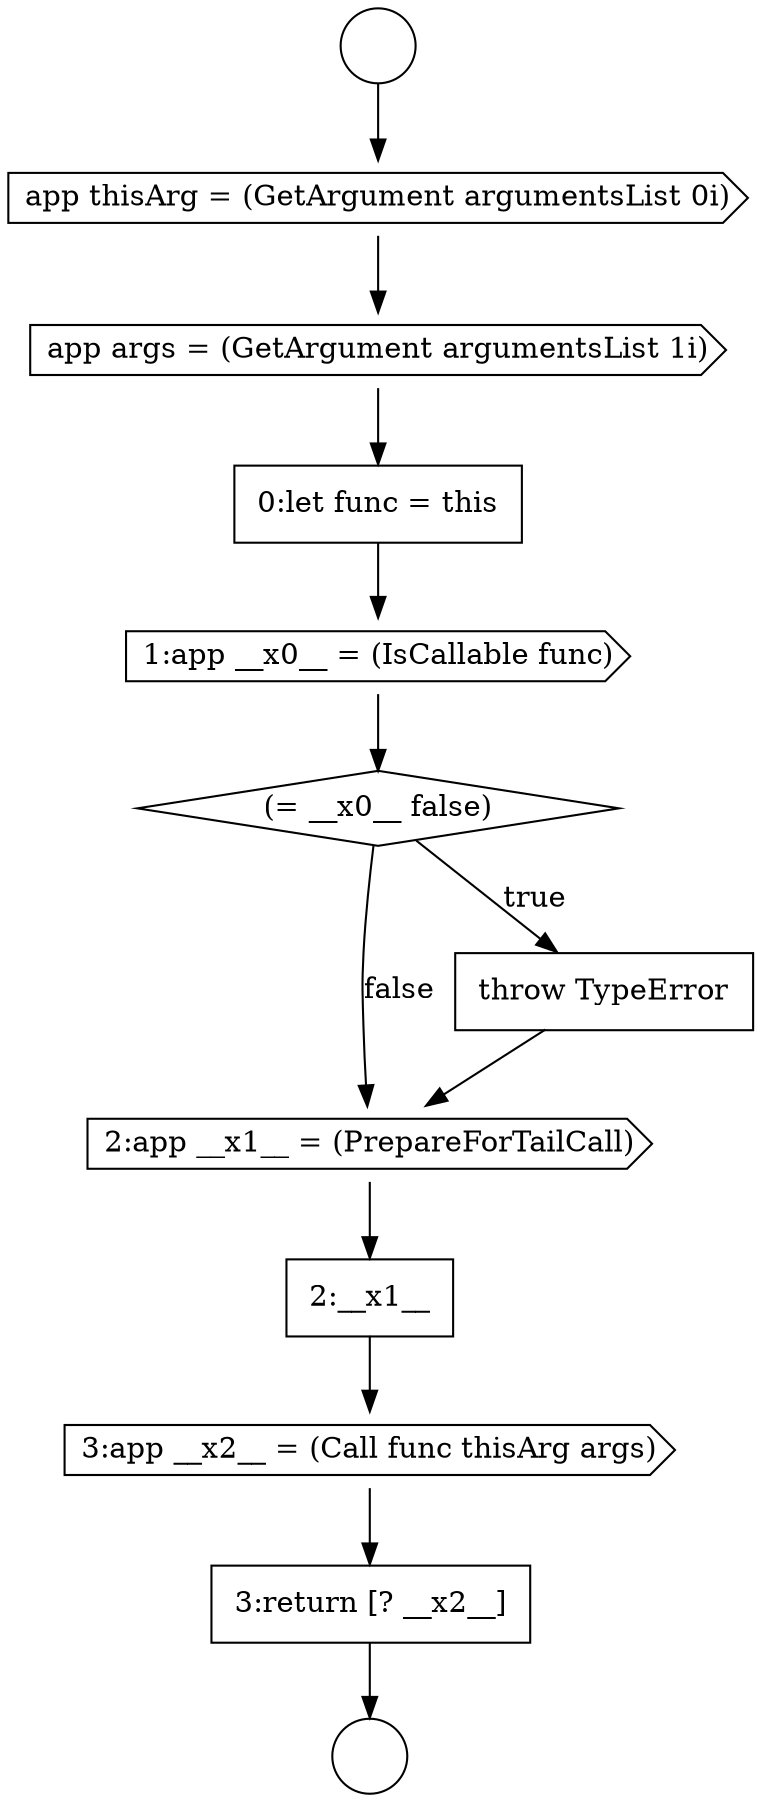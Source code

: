 digraph {
  node12356 [shape=cds, label=<<font color="black">app args = (GetArgument argumentsList 1i)</font>> color="black" fillcolor="white" style=filled]
  node12362 [shape=none, margin=0, label=<<font color="black">
    <table border="0" cellborder="1" cellspacing="0" cellpadding="10">
      <tr><td align="left">2:__x1__</td></tr>
    </table>
  </font>> color="black" fillcolor="white" style=filled]
  node12353 [shape=circle label=" " color="black" fillcolor="white" style=filled]
  node12357 [shape=none, margin=0, label=<<font color="black">
    <table border="0" cellborder="1" cellspacing="0" cellpadding="10">
      <tr><td align="left">0:let func = this</td></tr>
    </table>
  </font>> color="black" fillcolor="white" style=filled]
  node12361 [shape=cds, label=<<font color="black">2:app __x1__ = (PrepareForTailCall)</font>> color="black" fillcolor="white" style=filled]
  node12354 [shape=circle label=" " color="black" fillcolor="white" style=filled]
  node12358 [shape=cds, label=<<font color="black">1:app __x0__ = (IsCallable func)</font>> color="black" fillcolor="white" style=filled]
  node12364 [shape=none, margin=0, label=<<font color="black">
    <table border="0" cellborder="1" cellspacing="0" cellpadding="10">
      <tr><td align="left">3:return [? __x2__]</td></tr>
    </table>
  </font>> color="black" fillcolor="white" style=filled]
  node12363 [shape=cds, label=<<font color="black">3:app __x2__ = (Call func thisArg args)</font>> color="black" fillcolor="white" style=filled]
  node12359 [shape=diamond, label=<<font color="black">(= __x0__ false)</font>> color="black" fillcolor="white" style=filled]
  node12360 [shape=none, margin=0, label=<<font color="black">
    <table border="0" cellborder="1" cellspacing="0" cellpadding="10">
      <tr><td align="left">throw TypeError</td></tr>
    </table>
  </font>> color="black" fillcolor="white" style=filled]
  node12355 [shape=cds, label=<<font color="black">app thisArg = (GetArgument argumentsList 0i)</font>> color="black" fillcolor="white" style=filled]
  node12355 -> node12356 [ color="black"]
  node12363 -> node12364 [ color="black"]
  node12358 -> node12359 [ color="black"]
  node12353 -> node12355 [ color="black"]
  node12362 -> node12363 [ color="black"]
  node12359 -> node12360 [label=<<font color="black">true</font>> color="black"]
  node12359 -> node12361 [label=<<font color="black">false</font>> color="black"]
  node12356 -> node12357 [ color="black"]
  node12364 -> node12354 [ color="black"]
  node12361 -> node12362 [ color="black"]
  node12357 -> node12358 [ color="black"]
  node12360 -> node12361 [ color="black"]
}
